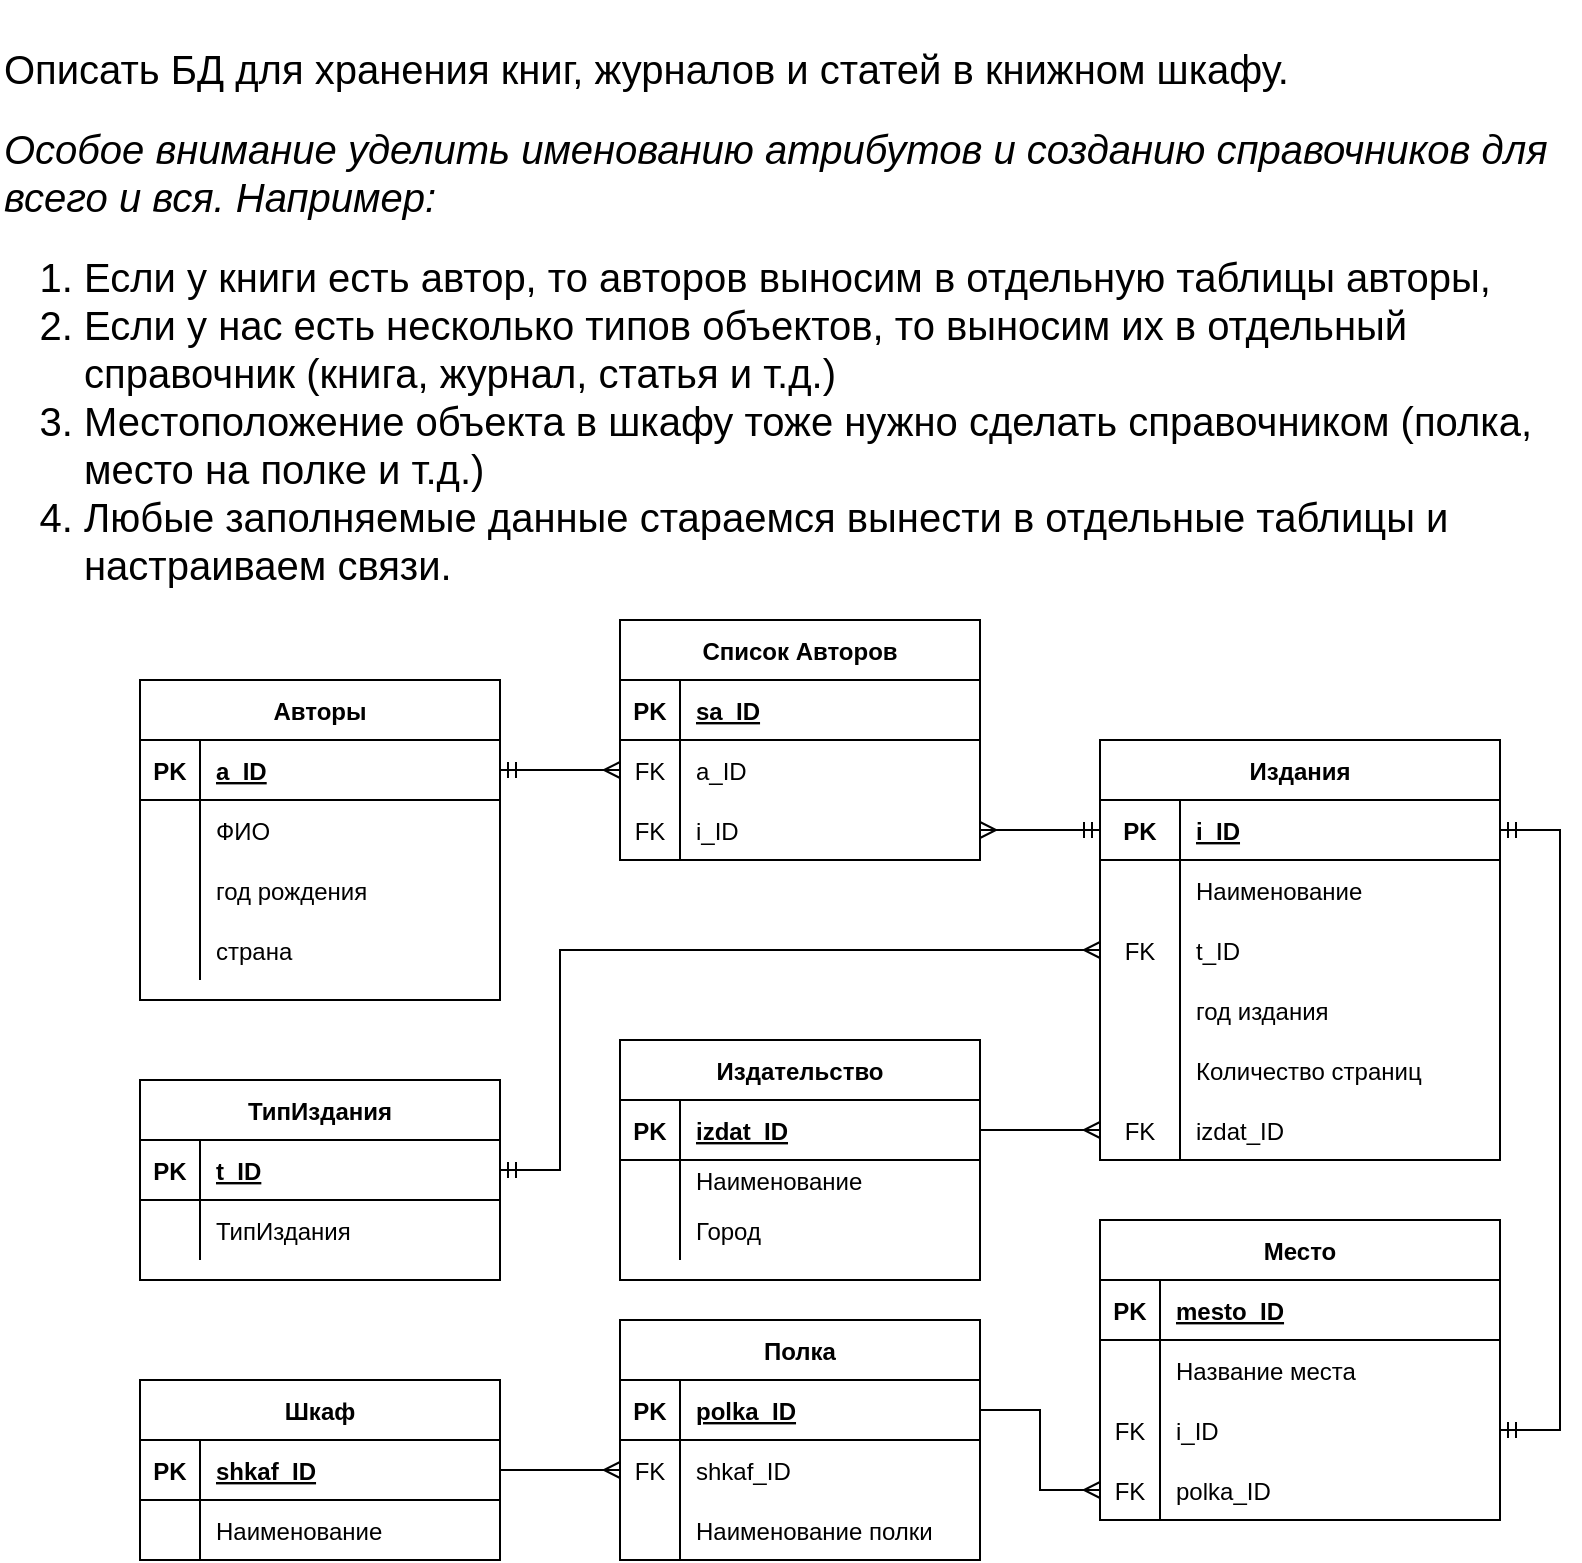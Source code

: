 <mxfile version="16.5.6" type="github">
  <diagram id="j8CIQsEJdlYem7MwbMkq" name="Page-1">
    <mxGraphModel dx="1102" dy="2061" grid="1" gridSize="10" guides="1" tooltips="1" connect="1" arrows="1" fold="1" page="1" pageScale="1" pageWidth="827" pageHeight="1169" math="0" shadow="0">
      <root>
        <mxCell id="0" />
        <mxCell id="1" parent="0" />
        <mxCell id="3A7Z6xClTR3PX3HgKVJB-5" value="Авторы" style="shape=table;startSize=30;container=1;collapsible=1;childLayout=tableLayout;fixedRows=1;rowLines=0;fontStyle=1;align=center;resizeLast=1;" parent="1" vertex="1">
          <mxGeometry x="100" y="160" width="180" height="160" as="geometry" />
        </mxCell>
        <mxCell id="3A7Z6xClTR3PX3HgKVJB-6" value="" style="shape=tableRow;horizontal=0;startSize=0;swimlaneHead=0;swimlaneBody=0;fillColor=none;collapsible=0;dropTarget=0;points=[[0,0.5],[1,0.5]];portConstraint=eastwest;top=0;left=0;right=0;bottom=1;" parent="3A7Z6xClTR3PX3HgKVJB-5" vertex="1">
          <mxGeometry y="30" width="180" height="30" as="geometry" />
        </mxCell>
        <mxCell id="3A7Z6xClTR3PX3HgKVJB-7" value="PK" style="shape=partialRectangle;connectable=0;fillColor=none;top=0;left=0;bottom=0;right=0;fontStyle=1;overflow=hidden;" parent="3A7Z6xClTR3PX3HgKVJB-6" vertex="1">
          <mxGeometry width="30" height="30" as="geometry">
            <mxRectangle width="30" height="30" as="alternateBounds" />
          </mxGeometry>
        </mxCell>
        <mxCell id="3A7Z6xClTR3PX3HgKVJB-8" value="a_ID" style="shape=partialRectangle;connectable=0;fillColor=none;top=0;left=0;bottom=0;right=0;align=left;spacingLeft=6;fontStyle=5;overflow=hidden;" parent="3A7Z6xClTR3PX3HgKVJB-6" vertex="1">
          <mxGeometry x="30" width="150" height="30" as="geometry">
            <mxRectangle width="150" height="30" as="alternateBounds" />
          </mxGeometry>
        </mxCell>
        <mxCell id="3A7Z6xClTR3PX3HgKVJB-9" value="" style="shape=tableRow;horizontal=0;startSize=0;swimlaneHead=0;swimlaneBody=0;fillColor=none;collapsible=0;dropTarget=0;points=[[0,0.5],[1,0.5]];portConstraint=eastwest;top=0;left=0;right=0;bottom=0;" parent="3A7Z6xClTR3PX3HgKVJB-5" vertex="1">
          <mxGeometry y="60" width="180" height="30" as="geometry" />
        </mxCell>
        <mxCell id="3A7Z6xClTR3PX3HgKVJB-10" value="" style="shape=partialRectangle;connectable=0;fillColor=none;top=0;left=0;bottom=0;right=0;editable=1;overflow=hidden;" parent="3A7Z6xClTR3PX3HgKVJB-9" vertex="1">
          <mxGeometry width="30" height="30" as="geometry">
            <mxRectangle width="30" height="30" as="alternateBounds" />
          </mxGeometry>
        </mxCell>
        <mxCell id="3A7Z6xClTR3PX3HgKVJB-11" value="ФИО" style="shape=partialRectangle;connectable=0;fillColor=none;top=0;left=0;bottom=0;right=0;align=left;spacingLeft=6;overflow=hidden;" parent="3A7Z6xClTR3PX3HgKVJB-9" vertex="1">
          <mxGeometry x="30" width="150" height="30" as="geometry">
            <mxRectangle width="150" height="30" as="alternateBounds" />
          </mxGeometry>
        </mxCell>
        <mxCell id="3A7Z6xClTR3PX3HgKVJB-12" value="" style="shape=tableRow;horizontal=0;startSize=0;swimlaneHead=0;swimlaneBody=0;fillColor=none;collapsible=0;dropTarget=0;points=[[0,0.5],[1,0.5]];portConstraint=eastwest;top=0;left=0;right=0;bottom=0;" parent="3A7Z6xClTR3PX3HgKVJB-5" vertex="1">
          <mxGeometry y="90" width="180" height="30" as="geometry" />
        </mxCell>
        <mxCell id="3A7Z6xClTR3PX3HgKVJB-13" value="" style="shape=partialRectangle;connectable=0;fillColor=none;top=0;left=0;bottom=0;right=0;editable=1;overflow=hidden;" parent="3A7Z6xClTR3PX3HgKVJB-12" vertex="1">
          <mxGeometry width="30" height="30" as="geometry">
            <mxRectangle width="30" height="30" as="alternateBounds" />
          </mxGeometry>
        </mxCell>
        <mxCell id="3A7Z6xClTR3PX3HgKVJB-14" value="год рождения" style="shape=partialRectangle;connectable=0;fillColor=none;top=0;left=0;bottom=0;right=0;align=left;spacingLeft=6;overflow=hidden;" parent="3A7Z6xClTR3PX3HgKVJB-12" vertex="1">
          <mxGeometry x="30" width="150" height="30" as="geometry">
            <mxRectangle width="150" height="30" as="alternateBounds" />
          </mxGeometry>
        </mxCell>
        <mxCell id="3A7Z6xClTR3PX3HgKVJB-15" value="" style="shape=tableRow;horizontal=0;startSize=0;swimlaneHead=0;swimlaneBody=0;fillColor=none;collapsible=0;dropTarget=0;points=[[0,0.5],[1,0.5]];portConstraint=eastwest;top=0;left=0;right=0;bottom=0;" parent="3A7Z6xClTR3PX3HgKVJB-5" vertex="1">
          <mxGeometry y="120" width="180" height="30" as="geometry" />
        </mxCell>
        <mxCell id="3A7Z6xClTR3PX3HgKVJB-16" value="" style="shape=partialRectangle;connectable=0;fillColor=none;top=0;left=0;bottom=0;right=0;editable=1;overflow=hidden;" parent="3A7Z6xClTR3PX3HgKVJB-15" vertex="1">
          <mxGeometry width="30" height="30" as="geometry">
            <mxRectangle width="30" height="30" as="alternateBounds" />
          </mxGeometry>
        </mxCell>
        <mxCell id="3A7Z6xClTR3PX3HgKVJB-17" value="страна" style="shape=partialRectangle;connectable=0;fillColor=none;top=0;left=0;bottom=0;right=0;align=left;spacingLeft=6;overflow=hidden;" parent="3A7Z6xClTR3PX3HgKVJB-15" vertex="1">
          <mxGeometry x="30" width="150" height="30" as="geometry">
            <mxRectangle width="150" height="30" as="alternateBounds" />
          </mxGeometry>
        </mxCell>
        <mxCell id="3A7Z6xClTR3PX3HgKVJB-18" value="ТипИздания" style="shape=table;startSize=30;container=1;collapsible=1;childLayout=tableLayout;fixedRows=1;rowLines=0;fontStyle=1;align=center;resizeLast=1;" parent="1" vertex="1">
          <mxGeometry x="100" y="360" width="180" height="100" as="geometry" />
        </mxCell>
        <mxCell id="3A7Z6xClTR3PX3HgKVJB-19" value="" style="shape=tableRow;horizontal=0;startSize=0;swimlaneHead=0;swimlaneBody=0;fillColor=none;collapsible=0;dropTarget=0;points=[[0,0.5],[1,0.5]];portConstraint=eastwest;top=0;left=0;right=0;bottom=1;" parent="3A7Z6xClTR3PX3HgKVJB-18" vertex="1">
          <mxGeometry y="30" width="180" height="30" as="geometry" />
        </mxCell>
        <mxCell id="3A7Z6xClTR3PX3HgKVJB-20" value="PK" style="shape=partialRectangle;connectable=0;fillColor=none;top=0;left=0;bottom=0;right=0;fontStyle=1;overflow=hidden;" parent="3A7Z6xClTR3PX3HgKVJB-19" vertex="1">
          <mxGeometry width="30" height="30" as="geometry">
            <mxRectangle width="30" height="30" as="alternateBounds" />
          </mxGeometry>
        </mxCell>
        <mxCell id="3A7Z6xClTR3PX3HgKVJB-21" value="t_ID" style="shape=partialRectangle;connectable=0;fillColor=none;top=0;left=0;bottom=0;right=0;align=left;spacingLeft=6;fontStyle=5;overflow=hidden;" parent="3A7Z6xClTR3PX3HgKVJB-19" vertex="1">
          <mxGeometry x="30" width="150" height="30" as="geometry">
            <mxRectangle width="150" height="30" as="alternateBounds" />
          </mxGeometry>
        </mxCell>
        <mxCell id="3A7Z6xClTR3PX3HgKVJB-22" value="" style="shape=tableRow;horizontal=0;startSize=0;swimlaneHead=0;swimlaneBody=0;fillColor=none;collapsible=0;dropTarget=0;points=[[0,0.5],[1,0.5]];portConstraint=eastwest;top=0;left=0;right=0;bottom=0;" parent="3A7Z6xClTR3PX3HgKVJB-18" vertex="1">
          <mxGeometry y="60" width="180" height="30" as="geometry" />
        </mxCell>
        <mxCell id="3A7Z6xClTR3PX3HgKVJB-23" value="" style="shape=partialRectangle;connectable=0;fillColor=none;top=0;left=0;bottom=0;right=0;editable=1;overflow=hidden;" parent="3A7Z6xClTR3PX3HgKVJB-22" vertex="1">
          <mxGeometry width="30" height="30" as="geometry">
            <mxRectangle width="30" height="30" as="alternateBounds" />
          </mxGeometry>
        </mxCell>
        <mxCell id="3A7Z6xClTR3PX3HgKVJB-24" value="ТипИздания" style="shape=partialRectangle;connectable=0;fillColor=none;top=0;left=0;bottom=0;right=0;align=left;spacingLeft=6;overflow=hidden;" parent="3A7Z6xClTR3PX3HgKVJB-22" vertex="1">
          <mxGeometry x="30" width="150" height="30" as="geometry">
            <mxRectangle width="150" height="30" as="alternateBounds" />
          </mxGeometry>
        </mxCell>
        <mxCell id="3A7Z6xClTR3PX3HgKVJB-31" value="Издания" style="shape=table;startSize=30;container=1;collapsible=1;childLayout=tableLayout;fixedRows=1;rowLines=0;fontStyle=1;align=center;resizeLast=1;" parent="1" vertex="1">
          <mxGeometry x="580" y="190" width="200" height="210" as="geometry" />
        </mxCell>
        <mxCell id="3A7Z6xClTR3PX3HgKVJB-32" value="" style="shape=tableRow;horizontal=0;startSize=0;swimlaneHead=0;swimlaneBody=0;fillColor=none;collapsible=0;dropTarget=0;points=[[0,0.5],[1,0.5]];portConstraint=eastwest;top=0;left=0;right=0;bottom=1;" parent="3A7Z6xClTR3PX3HgKVJB-31" vertex="1">
          <mxGeometry y="30" width="200" height="30" as="geometry" />
        </mxCell>
        <mxCell id="3A7Z6xClTR3PX3HgKVJB-33" value="PK" style="shape=partialRectangle;connectable=0;fillColor=none;top=0;left=0;bottom=0;right=0;fontStyle=1;overflow=hidden;" parent="3A7Z6xClTR3PX3HgKVJB-32" vertex="1">
          <mxGeometry width="40" height="30" as="geometry">
            <mxRectangle width="40" height="30" as="alternateBounds" />
          </mxGeometry>
        </mxCell>
        <mxCell id="3A7Z6xClTR3PX3HgKVJB-34" value="i_ID" style="shape=partialRectangle;connectable=0;fillColor=none;top=0;left=0;bottom=0;right=0;align=left;spacingLeft=6;fontStyle=5;overflow=hidden;" parent="3A7Z6xClTR3PX3HgKVJB-32" vertex="1">
          <mxGeometry x="40" width="160" height="30" as="geometry">
            <mxRectangle width="160" height="30" as="alternateBounds" />
          </mxGeometry>
        </mxCell>
        <mxCell id="3A7Z6xClTR3PX3HgKVJB-35" value="" style="shape=tableRow;horizontal=0;startSize=0;swimlaneHead=0;swimlaneBody=0;fillColor=none;collapsible=0;dropTarget=0;points=[[0,0.5],[1,0.5]];portConstraint=eastwest;top=0;left=0;right=0;bottom=0;" parent="3A7Z6xClTR3PX3HgKVJB-31" vertex="1">
          <mxGeometry y="60" width="200" height="30" as="geometry" />
        </mxCell>
        <mxCell id="3A7Z6xClTR3PX3HgKVJB-36" value="" style="shape=partialRectangle;connectable=0;fillColor=none;top=0;left=0;bottom=0;right=0;editable=1;overflow=hidden;" parent="3A7Z6xClTR3PX3HgKVJB-35" vertex="1">
          <mxGeometry width="40" height="30" as="geometry">
            <mxRectangle width="40" height="30" as="alternateBounds" />
          </mxGeometry>
        </mxCell>
        <mxCell id="3A7Z6xClTR3PX3HgKVJB-37" value="Наименование" style="shape=partialRectangle;connectable=0;fillColor=none;top=0;left=0;bottom=0;right=0;align=left;spacingLeft=6;overflow=hidden;" parent="3A7Z6xClTR3PX3HgKVJB-35" vertex="1">
          <mxGeometry x="40" width="160" height="30" as="geometry">
            <mxRectangle width="160" height="30" as="alternateBounds" />
          </mxGeometry>
        </mxCell>
        <mxCell id="3A7Z6xClTR3PX3HgKVJB-45" value="" style="shape=tableRow;horizontal=0;startSize=0;swimlaneHead=0;swimlaneBody=0;fillColor=none;collapsible=0;dropTarget=0;points=[[0,0.5],[1,0.5]];portConstraint=eastwest;top=0;left=0;right=0;bottom=0;" parent="3A7Z6xClTR3PX3HgKVJB-31" vertex="1">
          <mxGeometry y="90" width="200" height="30" as="geometry" />
        </mxCell>
        <mxCell id="3A7Z6xClTR3PX3HgKVJB-46" value="FK" style="shape=partialRectangle;connectable=0;fillColor=none;top=0;left=0;bottom=0;right=0;fontStyle=0;overflow=hidden;" parent="3A7Z6xClTR3PX3HgKVJB-45" vertex="1">
          <mxGeometry width="40" height="30" as="geometry">
            <mxRectangle width="40" height="30" as="alternateBounds" />
          </mxGeometry>
        </mxCell>
        <mxCell id="3A7Z6xClTR3PX3HgKVJB-47" value="t_ID" style="shape=partialRectangle;connectable=0;fillColor=none;top=0;left=0;bottom=0;right=0;align=left;spacingLeft=6;fontStyle=0;overflow=hidden;" parent="3A7Z6xClTR3PX3HgKVJB-45" vertex="1">
          <mxGeometry x="40" width="160" height="30" as="geometry">
            <mxRectangle width="160" height="30" as="alternateBounds" />
          </mxGeometry>
        </mxCell>
        <mxCell id="3A7Z6xClTR3PX3HgKVJB-71" value="" style="shape=tableRow;horizontal=0;startSize=0;swimlaneHead=0;swimlaneBody=0;fillColor=none;collapsible=0;dropTarget=0;points=[[0,0.5],[1,0.5]];portConstraint=eastwest;top=0;left=0;right=0;bottom=0;" parent="3A7Z6xClTR3PX3HgKVJB-31" vertex="1">
          <mxGeometry y="120" width="200" height="30" as="geometry" />
        </mxCell>
        <mxCell id="3A7Z6xClTR3PX3HgKVJB-72" value="" style="shape=partialRectangle;connectable=0;fillColor=none;top=0;left=0;bottom=0;right=0;editable=1;overflow=hidden;" parent="3A7Z6xClTR3PX3HgKVJB-71" vertex="1">
          <mxGeometry width="40" height="30" as="geometry">
            <mxRectangle width="40" height="30" as="alternateBounds" />
          </mxGeometry>
        </mxCell>
        <mxCell id="3A7Z6xClTR3PX3HgKVJB-73" value="год издания" style="shape=partialRectangle;connectable=0;fillColor=none;top=0;left=0;bottom=0;right=0;align=left;spacingLeft=6;overflow=hidden;" parent="3A7Z6xClTR3PX3HgKVJB-71" vertex="1">
          <mxGeometry x="40" width="160" height="30" as="geometry">
            <mxRectangle width="160" height="30" as="alternateBounds" />
          </mxGeometry>
        </mxCell>
        <mxCell id="3A7Z6xClTR3PX3HgKVJB-90" value="" style="shape=tableRow;horizontal=0;startSize=0;swimlaneHead=0;swimlaneBody=0;fillColor=none;collapsible=0;dropTarget=0;points=[[0,0.5],[1,0.5]];portConstraint=eastwest;top=0;left=0;right=0;bottom=0;" parent="3A7Z6xClTR3PX3HgKVJB-31" vertex="1">
          <mxGeometry y="150" width="200" height="30" as="geometry" />
        </mxCell>
        <mxCell id="3A7Z6xClTR3PX3HgKVJB-91" value="" style="shape=partialRectangle;connectable=0;fillColor=none;top=0;left=0;bottom=0;right=0;editable=1;overflow=hidden;" parent="3A7Z6xClTR3PX3HgKVJB-90" vertex="1">
          <mxGeometry width="40" height="30" as="geometry">
            <mxRectangle width="40" height="30" as="alternateBounds" />
          </mxGeometry>
        </mxCell>
        <mxCell id="3A7Z6xClTR3PX3HgKVJB-92" value="Количество страниц" style="shape=partialRectangle;connectable=0;fillColor=none;top=0;left=0;bottom=0;right=0;align=left;spacingLeft=6;overflow=hidden;" parent="3A7Z6xClTR3PX3HgKVJB-90" vertex="1">
          <mxGeometry x="40" width="160" height="30" as="geometry">
            <mxRectangle width="160" height="30" as="alternateBounds" />
          </mxGeometry>
        </mxCell>
        <mxCell id="3A7Z6xClTR3PX3HgKVJB-87" value="" style="shape=tableRow;horizontal=0;startSize=0;swimlaneHead=0;swimlaneBody=0;fillColor=none;collapsible=0;dropTarget=0;points=[[0,0.5],[1,0.5]];portConstraint=eastwest;top=0;left=0;right=0;bottom=0;" parent="3A7Z6xClTR3PX3HgKVJB-31" vertex="1">
          <mxGeometry y="180" width="200" height="30" as="geometry" />
        </mxCell>
        <mxCell id="3A7Z6xClTR3PX3HgKVJB-88" value="FK" style="shape=partialRectangle;connectable=0;fillColor=none;top=0;left=0;bottom=0;right=0;fontStyle=0;overflow=hidden;" parent="3A7Z6xClTR3PX3HgKVJB-87" vertex="1">
          <mxGeometry width="40" height="30" as="geometry">
            <mxRectangle width="40" height="30" as="alternateBounds" />
          </mxGeometry>
        </mxCell>
        <mxCell id="3A7Z6xClTR3PX3HgKVJB-89" value="izdat_ID" style="shape=partialRectangle;connectable=0;fillColor=none;top=0;left=0;bottom=0;right=0;align=left;spacingLeft=6;fontStyle=0;overflow=hidden;" parent="3A7Z6xClTR3PX3HgKVJB-87" vertex="1">
          <mxGeometry x="40" width="160" height="30" as="geometry">
            <mxRectangle width="160" height="30" as="alternateBounds" />
          </mxGeometry>
        </mxCell>
        <mxCell id="3A7Z6xClTR3PX3HgKVJB-48" value="Список Авторов" style="shape=table;startSize=30;container=1;collapsible=1;childLayout=tableLayout;fixedRows=1;rowLines=0;fontStyle=1;align=center;resizeLast=1;" parent="1" vertex="1">
          <mxGeometry x="340" y="130" width="180" height="120" as="geometry" />
        </mxCell>
        <mxCell id="3A7Z6xClTR3PX3HgKVJB-49" value="" style="shape=tableRow;horizontal=0;startSize=0;swimlaneHead=0;swimlaneBody=0;fillColor=none;collapsible=0;dropTarget=0;points=[[0,0.5],[1,0.5]];portConstraint=eastwest;top=0;left=0;right=0;bottom=1;" parent="3A7Z6xClTR3PX3HgKVJB-48" vertex="1">
          <mxGeometry y="30" width="180" height="30" as="geometry" />
        </mxCell>
        <mxCell id="3A7Z6xClTR3PX3HgKVJB-50" value="PK" style="shape=partialRectangle;connectable=0;fillColor=none;top=0;left=0;bottom=0;right=0;fontStyle=1;overflow=hidden;" parent="3A7Z6xClTR3PX3HgKVJB-49" vertex="1">
          <mxGeometry width="30" height="30" as="geometry">
            <mxRectangle width="30" height="30" as="alternateBounds" />
          </mxGeometry>
        </mxCell>
        <mxCell id="3A7Z6xClTR3PX3HgKVJB-51" value="sa_ID" style="shape=partialRectangle;connectable=0;fillColor=none;top=0;left=0;bottom=0;right=0;align=left;spacingLeft=6;fontStyle=5;overflow=hidden;" parent="3A7Z6xClTR3PX3HgKVJB-49" vertex="1">
          <mxGeometry x="30" width="150" height="30" as="geometry">
            <mxRectangle width="150" height="30" as="alternateBounds" />
          </mxGeometry>
        </mxCell>
        <mxCell id="3A7Z6xClTR3PX3HgKVJB-64" value="" style="shape=tableRow;horizontal=0;startSize=0;swimlaneHead=0;swimlaneBody=0;fillColor=none;collapsible=0;dropTarget=0;points=[[0,0.5],[1,0.5]];portConstraint=eastwest;top=0;left=0;right=0;bottom=0;" parent="3A7Z6xClTR3PX3HgKVJB-48" vertex="1">
          <mxGeometry y="60" width="180" height="30" as="geometry" />
        </mxCell>
        <mxCell id="3A7Z6xClTR3PX3HgKVJB-65" value="FK" style="shape=partialRectangle;connectable=0;fillColor=none;top=0;left=0;bottom=0;right=0;fontStyle=0;overflow=hidden;" parent="3A7Z6xClTR3PX3HgKVJB-64" vertex="1">
          <mxGeometry width="30" height="30" as="geometry">
            <mxRectangle width="30" height="30" as="alternateBounds" />
          </mxGeometry>
        </mxCell>
        <mxCell id="3A7Z6xClTR3PX3HgKVJB-66" value="a_ID" style="shape=partialRectangle;connectable=0;fillColor=none;top=0;left=0;bottom=0;right=0;align=left;spacingLeft=6;fontStyle=0;overflow=hidden;" parent="3A7Z6xClTR3PX3HgKVJB-64" vertex="1">
          <mxGeometry x="30" width="150" height="30" as="geometry">
            <mxRectangle width="150" height="30" as="alternateBounds" />
          </mxGeometry>
        </mxCell>
        <mxCell id="3A7Z6xClTR3PX3HgKVJB-67" value="" style="shape=tableRow;horizontal=0;startSize=0;swimlaneHead=0;swimlaneBody=0;fillColor=none;collapsible=0;dropTarget=0;points=[[0,0.5],[1,0.5]];portConstraint=eastwest;top=0;left=0;right=0;bottom=0;" parent="3A7Z6xClTR3PX3HgKVJB-48" vertex="1">
          <mxGeometry y="90" width="180" height="30" as="geometry" />
        </mxCell>
        <mxCell id="3A7Z6xClTR3PX3HgKVJB-68" value="FK" style="shape=partialRectangle;connectable=0;fillColor=none;top=0;left=0;bottom=0;right=0;fontStyle=0;overflow=hidden;" parent="3A7Z6xClTR3PX3HgKVJB-67" vertex="1">
          <mxGeometry width="30" height="30" as="geometry">
            <mxRectangle width="30" height="30" as="alternateBounds" />
          </mxGeometry>
        </mxCell>
        <mxCell id="3A7Z6xClTR3PX3HgKVJB-69" value="i_ID" style="shape=partialRectangle;connectable=0;fillColor=none;top=0;left=0;bottom=0;right=0;align=left;spacingLeft=6;fontStyle=0;overflow=hidden;" parent="3A7Z6xClTR3PX3HgKVJB-67" vertex="1">
          <mxGeometry x="30" width="150" height="30" as="geometry">
            <mxRectangle width="150" height="30" as="alternateBounds" />
          </mxGeometry>
        </mxCell>
        <mxCell id="3A7Z6xClTR3PX3HgKVJB-74" value="Издательство" style="shape=table;startSize=30;container=1;collapsible=1;childLayout=tableLayout;fixedRows=1;rowLines=0;fontStyle=1;align=center;resizeLast=1;" parent="1" vertex="1">
          <mxGeometry x="340" y="340" width="180" height="120" as="geometry" />
        </mxCell>
        <mxCell id="3A7Z6xClTR3PX3HgKVJB-75" value="" style="shape=tableRow;horizontal=0;startSize=0;swimlaneHead=0;swimlaneBody=0;fillColor=none;collapsible=0;dropTarget=0;points=[[0,0.5],[1,0.5]];portConstraint=eastwest;top=0;left=0;right=0;bottom=1;" parent="3A7Z6xClTR3PX3HgKVJB-74" vertex="1">
          <mxGeometry y="30" width="180" height="30" as="geometry" />
        </mxCell>
        <mxCell id="3A7Z6xClTR3PX3HgKVJB-76" value="PK" style="shape=partialRectangle;connectable=0;fillColor=none;top=0;left=0;bottom=0;right=0;fontStyle=1;overflow=hidden;" parent="3A7Z6xClTR3PX3HgKVJB-75" vertex="1">
          <mxGeometry width="30" height="30" as="geometry">
            <mxRectangle width="30" height="30" as="alternateBounds" />
          </mxGeometry>
        </mxCell>
        <mxCell id="3A7Z6xClTR3PX3HgKVJB-77" value="izdat_ID" style="shape=partialRectangle;connectable=0;fillColor=none;top=0;left=0;bottom=0;right=0;align=left;spacingLeft=6;fontStyle=5;overflow=hidden;" parent="3A7Z6xClTR3PX3HgKVJB-75" vertex="1">
          <mxGeometry x="30" width="150" height="30" as="geometry">
            <mxRectangle width="150" height="30" as="alternateBounds" />
          </mxGeometry>
        </mxCell>
        <mxCell id="3A7Z6xClTR3PX3HgKVJB-78" value="" style="shape=tableRow;horizontal=0;startSize=0;swimlaneHead=0;swimlaneBody=0;fillColor=none;collapsible=0;dropTarget=0;points=[[0,0.5],[1,0.5]];portConstraint=eastwest;top=0;left=0;right=0;bottom=0;" parent="3A7Z6xClTR3PX3HgKVJB-74" vertex="1">
          <mxGeometry y="60" width="180" height="20" as="geometry" />
        </mxCell>
        <mxCell id="3A7Z6xClTR3PX3HgKVJB-79" value="" style="shape=partialRectangle;connectable=0;fillColor=none;top=0;left=0;bottom=0;right=0;editable=1;overflow=hidden;" parent="3A7Z6xClTR3PX3HgKVJB-78" vertex="1">
          <mxGeometry width="30" height="20" as="geometry">
            <mxRectangle width="30" height="20" as="alternateBounds" />
          </mxGeometry>
        </mxCell>
        <mxCell id="3A7Z6xClTR3PX3HgKVJB-80" value="Наименование" style="shape=partialRectangle;connectable=0;fillColor=none;top=0;left=0;bottom=0;right=0;align=left;spacingLeft=6;overflow=hidden;" parent="3A7Z6xClTR3PX3HgKVJB-78" vertex="1">
          <mxGeometry x="30" width="150" height="20" as="geometry">
            <mxRectangle width="150" height="20" as="alternateBounds" />
          </mxGeometry>
        </mxCell>
        <mxCell id="3A7Z6xClTR3PX3HgKVJB-81" value="" style="shape=tableRow;horizontal=0;startSize=0;swimlaneHead=0;swimlaneBody=0;fillColor=none;collapsible=0;dropTarget=0;points=[[0,0.5],[1,0.5]];portConstraint=eastwest;top=0;left=0;right=0;bottom=0;" parent="3A7Z6xClTR3PX3HgKVJB-74" vertex="1">
          <mxGeometry y="80" width="180" height="30" as="geometry" />
        </mxCell>
        <mxCell id="3A7Z6xClTR3PX3HgKVJB-82" value="" style="shape=partialRectangle;connectable=0;fillColor=none;top=0;left=0;bottom=0;right=0;editable=1;overflow=hidden;" parent="3A7Z6xClTR3PX3HgKVJB-81" vertex="1">
          <mxGeometry width="30" height="30" as="geometry">
            <mxRectangle width="30" height="30" as="alternateBounds" />
          </mxGeometry>
        </mxCell>
        <mxCell id="3A7Z6xClTR3PX3HgKVJB-83" value="Город" style="shape=partialRectangle;connectable=0;fillColor=none;top=0;left=0;bottom=0;right=0;align=left;spacingLeft=6;overflow=hidden;" parent="3A7Z6xClTR3PX3HgKVJB-81" vertex="1">
          <mxGeometry x="30" width="150" height="30" as="geometry">
            <mxRectangle width="150" height="30" as="alternateBounds" />
          </mxGeometry>
        </mxCell>
        <mxCell id="3A7Z6xClTR3PX3HgKVJB-97" value="" style="edgeStyle=entityRelationEdgeStyle;fontSize=12;html=1;endArrow=ERmandOne;rounded=0;entryX=0;entryY=0.5;entryDx=0;entryDy=0;exitX=1;exitY=0.5;exitDx=0;exitDy=0;endFill=0;startArrow=ERmany;startFill=0;" parent="1" source="3A7Z6xClTR3PX3HgKVJB-67" target="3A7Z6xClTR3PX3HgKVJB-32" edge="1">
          <mxGeometry width="100" height="100" relative="1" as="geometry">
            <mxPoint x="400" y="450" as="sourcePoint" />
            <mxPoint x="580" y="250" as="targetPoint" />
          </mxGeometry>
        </mxCell>
        <mxCell id="3A7Z6xClTR3PX3HgKVJB-99" value="" style="edgeStyle=entityRelationEdgeStyle;fontSize=12;html=1;endArrow=ERmany;endFill=0;rounded=0;exitX=1;exitY=0.5;exitDx=0;exitDy=0;entryX=0;entryY=0.5;entryDx=0;entryDy=0;" parent="1" source="3A7Z6xClTR3PX3HgKVJB-75" target="3A7Z6xClTR3PX3HgKVJB-87" edge="1">
          <mxGeometry width="100" height="100" relative="1" as="geometry">
            <mxPoint x="600" y="350" as="sourcePoint" />
            <mxPoint x="560" y="250" as="targetPoint" />
          </mxGeometry>
        </mxCell>
        <mxCell id="3A7Z6xClTR3PX3HgKVJB-101" value="Шкаф" style="shape=table;startSize=30;container=1;collapsible=1;childLayout=tableLayout;fixedRows=1;rowLines=0;fontStyle=1;align=center;resizeLast=1;" parent="1" vertex="1">
          <mxGeometry x="100" y="510" width="180" height="90" as="geometry" />
        </mxCell>
        <mxCell id="3A7Z6xClTR3PX3HgKVJB-102" value="" style="shape=tableRow;horizontal=0;startSize=0;swimlaneHead=0;swimlaneBody=0;fillColor=none;collapsible=0;dropTarget=0;points=[[0,0.5],[1,0.5]];portConstraint=eastwest;top=0;left=0;right=0;bottom=1;" parent="3A7Z6xClTR3PX3HgKVJB-101" vertex="1">
          <mxGeometry y="30" width="180" height="30" as="geometry" />
        </mxCell>
        <mxCell id="3A7Z6xClTR3PX3HgKVJB-103" value="PK" style="shape=partialRectangle;connectable=0;fillColor=none;top=0;left=0;bottom=0;right=0;fontStyle=1;overflow=hidden;" parent="3A7Z6xClTR3PX3HgKVJB-102" vertex="1">
          <mxGeometry width="30" height="30" as="geometry">
            <mxRectangle width="30" height="30" as="alternateBounds" />
          </mxGeometry>
        </mxCell>
        <mxCell id="3A7Z6xClTR3PX3HgKVJB-104" value="shkaf_ID" style="shape=partialRectangle;connectable=0;fillColor=none;top=0;left=0;bottom=0;right=0;align=left;spacingLeft=6;fontStyle=5;overflow=hidden;" parent="3A7Z6xClTR3PX3HgKVJB-102" vertex="1">
          <mxGeometry x="30" width="150" height="30" as="geometry">
            <mxRectangle width="150" height="30" as="alternateBounds" />
          </mxGeometry>
        </mxCell>
        <mxCell id="3A7Z6xClTR3PX3HgKVJB-180" value="" style="shape=tableRow;horizontal=0;startSize=0;swimlaneHead=0;swimlaneBody=0;fillColor=none;collapsible=0;dropTarget=0;points=[[0,0.5],[1,0.5]];portConstraint=eastwest;top=0;left=0;right=0;bottom=0;" parent="3A7Z6xClTR3PX3HgKVJB-101" vertex="1">
          <mxGeometry y="60" width="180" height="30" as="geometry" />
        </mxCell>
        <mxCell id="3A7Z6xClTR3PX3HgKVJB-181" value="" style="shape=partialRectangle;connectable=0;fillColor=none;top=0;left=0;bottom=0;right=0;editable=1;overflow=hidden;" parent="3A7Z6xClTR3PX3HgKVJB-180" vertex="1">
          <mxGeometry width="30" height="30" as="geometry">
            <mxRectangle width="30" height="30" as="alternateBounds" />
          </mxGeometry>
        </mxCell>
        <mxCell id="3A7Z6xClTR3PX3HgKVJB-182" value="Наименование" style="shape=partialRectangle;connectable=0;fillColor=none;top=0;left=0;bottom=0;right=0;align=left;spacingLeft=6;overflow=hidden;" parent="3A7Z6xClTR3PX3HgKVJB-180" vertex="1">
          <mxGeometry x="30" width="150" height="30" as="geometry">
            <mxRectangle width="150" height="30" as="alternateBounds" />
          </mxGeometry>
        </mxCell>
        <mxCell id="3A7Z6xClTR3PX3HgKVJB-121" value="Полка" style="shape=table;startSize=30;container=1;collapsible=1;childLayout=tableLayout;fixedRows=1;rowLines=0;fontStyle=1;align=center;resizeLast=1;" parent="1" vertex="1">
          <mxGeometry x="340" y="480" width="180" height="120" as="geometry" />
        </mxCell>
        <mxCell id="3A7Z6xClTR3PX3HgKVJB-122" value="" style="shape=tableRow;horizontal=0;startSize=0;swimlaneHead=0;swimlaneBody=0;fillColor=none;collapsible=0;dropTarget=0;points=[[0,0.5],[1,0.5]];portConstraint=eastwest;top=0;left=0;right=0;bottom=1;" parent="3A7Z6xClTR3PX3HgKVJB-121" vertex="1">
          <mxGeometry y="30" width="180" height="30" as="geometry" />
        </mxCell>
        <mxCell id="3A7Z6xClTR3PX3HgKVJB-123" value="PK" style="shape=partialRectangle;connectable=0;fillColor=none;top=0;left=0;bottom=0;right=0;fontStyle=1;overflow=hidden;" parent="3A7Z6xClTR3PX3HgKVJB-122" vertex="1">
          <mxGeometry width="30" height="30" as="geometry">
            <mxRectangle width="30" height="30" as="alternateBounds" />
          </mxGeometry>
        </mxCell>
        <mxCell id="3A7Z6xClTR3PX3HgKVJB-124" value="polka_ID" style="shape=partialRectangle;connectable=0;fillColor=none;top=0;left=0;bottom=0;right=0;align=left;spacingLeft=6;fontStyle=5;overflow=hidden;" parent="3A7Z6xClTR3PX3HgKVJB-122" vertex="1">
          <mxGeometry x="30" width="150" height="30" as="geometry">
            <mxRectangle width="150" height="30" as="alternateBounds" />
          </mxGeometry>
        </mxCell>
        <mxCell id="3A7Z6xClTR3PX3HgKVJB-172" value="" style="shape=tableRow;horizontal=0;startSize=0;swimlaneHead=0;swimlaneBody=0;fillColor=none;collapsible=0;dropTarget=0;points=[[0,0.5],[1,0.5]];portConstraint=eastwest;top=0;left=0;right=0;bottom=0;" parent="3A7Z6xClTR3PX3HgKVJB-121" vertex="1">
          <mxGeometry y="60" width="180" height="30" as="geometry" />
        </mxCell>
        <mxCell id="3A7Z6xClTR3PX3HgKVJB-173" value="FK" style="shape=partialRectangle;connectable=0;fillColor=none;top=0;left=0;bottom=0;right=0;fontStyle=0;overflow=hidden;" parent="3A7Z6xClTR3PX3HgKVJB-172" vertex="1">
          <mxGeometry width="30" height="30" as="geometry">
            <mxRectangle width="30" height="30" as="alternateBounds" />
          </mxGeometry>
        </mxCell>
        <mxCell id="3A7Z6xClTR3PX3HgKVJB-174" value="shkaf_ID" style="shape=partialRectangle;connectable=0;fillColor=none;top=0;left=0;bottom=0;right=0;align=left;spacingLeft=6;fontStyle=0;overflow=hidden;" parent="3A7Z6xClTR3PX3HgKVJB-172" vertex="1">
          <mxGeometry x="30" width="150" height="30" as="geometry">
            <mxRectangle width="150" height="30" as="alternateBounds" />
          </mxGeometry>
        </mxCell>
        <mxCell id="3A7Z6xClTR3PX3HgKVJB-164" value="" style="shape=tableRow;horizontal=0;startSize=0;swimlaneHead=0;swimlaneBody=0;fillColor=none;collapsible=0;dropTarget=0;points=[[0,0.5],[1,0.5]];portConstraint=eastwest;top=0;left=0;right=0;bottom=0;" parent="3A7Z6xClTR3PX3HgKVJB-121" vertex="1">
          <mxGeometry y="90" width="180" height="30" as="geometry" />
        </mxCell>
        <mxCell id="3A7Z6xClTR3PX3HgKVJB-165" value="" style="shape=partialRectangle;connectable=0;fillColor=none;top=0;left=0;bottom=0;right=0;editable=1;overflow=hidden;" parent="3A7Z6xClTR3PX3HgKVJB-164" vertex="1">
          <mxGeometry width="30" height="30" as="geometry">
            <mxRectangle width="30" height="30" as="alternateBounds" />
          </mxGeometry>
        </mxCell>
        <mxCell id="3A7Z6xClTR3PX3HgKVJB-166" value="Наименование полки" style="shape=partialRectangle;connectable=0;fillColor=none;top=0;left=0;bottom=0;right=0;align=left;spacingLeft=6;overflow=hidden;" parent="3A7Z6xClTR3PX3HgKVJB-164" vertex="1">
          <mxGeometry x="30" width="150" height="30" as="geometry">
            <mxRectangle width="150" height="30" as="alternateBounds" />
          </mxGeometry>
        </mxCell>
        <mxCell id="3A7Z6xClTR3PX3HgKVJB-150" value="Место" style="shape=table;startSize=30;container=1;collapsible=1;childLayout=tableLayout;fixedRows=1;rowLines=0;fontStyle=1;align=center;resizeLast=1;" parent="1" vertex="1">
          <mxGeometry x="580" y="430" width="200" height="150" as="geometry" />
        </mxCell>
        <mxCell id="3A7Z6xClTR3PX3HgKVJB-151" value="" style="shape=tableRow;horizontal=0;startSize=0;swimlaneHead=0;swimlaneBody=0;fillColor=none;collapsible=0;dropTarget=0;points=[[0,0.5],[1,0.5]];portConstraint=eastwest;top=0;left=0;right=0;bottom=1;" parent="3A7Z6xClTR3PX3HgKVJB-150" vertex="1">
          <mxGeometry y="30" width="200" height="30" as="geometry" />
        </mxCell>
        <mxCell id="3A7Z6xClTR3PX3HgKVJB-152" value="PK" style="shape=partialRectangle;connectable=0;fillColor=none;top=0;left=0;bottom=0;right=0;fontStyle=1;overflow=hidden;" parent="3A7Z6xClTR3PX3HgKVJB-151" vertex="1">
          <mxGeometry width="30" height="30" as="geometry">
            <mxRectangle width="30" height="30" as="alternateBounds" />
          </mxGeometry>
        </mxCell>
        <mxCell id="3A7Z6xClTR3PX3HgKVJB-153" value="mesto_ID" style="shape=partialRectangle;connectable=0;fillColor=none;top=0;left=0;bottom=0;right=0;align=left;spacingLeft=6;fontStyle=5;overflow=hidden;" parent="3A7Z6xClTR3PX3HgKVJB-151" vertex="1">
          <mxGeometry x="30" width="170" height="30" as="geometry">
            <mxRectangle width="170" height="30" as="alternateBounds" />
          </mxGeometry>
        </mxCell>
        <mxCell id="3A7Z6xClTR3PX3HgKVJB-154" value="" style="shape=tableRow;horizontal=0;startSize=0;swimlaneHead=0;swimlaneBody=0;fillColor=none;collapsible=0;dropTarget=0;points=[[0,0.5],[1,0.5]];portConstraint=eastwest;top=0;left=0;right=0;bottom=0;" parent="3A7Z6xClTR3PX3HgKVJB-150" vertex="1">
          <mxGeometry y="60" width="200" height="30" as="geometry" />
        </mxCell>
        <mxCell id="3A7Z6xClTR3PX3HgKVJB-155" value="" style="shape=partialRectangle;connectable=0;fillColor=none;top=0;left=0;bottom=0;right=0;editable=1;overflow=hidden;" parent="3A7Z6xClTR3PX3HgKVJB-154" vertex="1">
          <mxGeometry width="30" height="30" as="geometry">
            <mxRectangle width="30" height="30" as="alternateBounds" />
          </mxGeometry>
        </mxCell>
        <mxCell id="3A7Z6xClTR3PX3HgKVJB-156" value="Название места" style="shape=partialRectangle;connectable=0;fillColor=none;top=0;left=0;bottom=0;right=0;align=left;spacingLeft=6;overflow=hidden;" parent="3A7Z6xClTR3PX3HgKVJB-154" vertex="1">
          <mxGeometry x="30" width="170" height="30" as="geometry">
            <mxRectangle width="170" height="30" as="alternateBounds" />
          </mxGeometry>
        </mxCell>
        <mxCell id="3A7Z6xClTR3PX3HgKVJB-167" value="" style="shape=tableRow;horizontal=0;startSize=0;swimlaneHead=0;swimlaneBody=0;fillColor=none;collapsible=0;dropTarget=0;points=[[0,0.5],[1,0.5]];portConstraint=eastwest;top=0;left=0;right=0;bottom=0;" parent="3A7Z6xClTR3PX3HgKVJB-150" vertex="1">
          <mxGeometry y="90" width="200" height="30" as="geometry" />
        </mxCell>
        <mxCell id="3A7Z6xClTR3PX3HgKVJB-168" value="FK" style="shape=partialRectangle;connectable=0;fillColor=none;top=0;left=0;bottom=0;right=0;fontStyle=0;overflow=hidden;" parent="3A7Z6xClTR3PX3HgKVJB-167" vertex="1">
          <mxGeometry width="30" height="30" as="geometry">
            <mxRectangle width="30" height="30" as="alternateBounds" />
          </mxGeometry>
        </mxCell>
        <mxCell id="3A7Z6xClTR3PX3HgKVJB-169" value="i_ID" style="shape=partialRectangle;connectable=0;fillColor=none;top=0;left=0;bottom=0;right=0;align=left;spacingLeft=6;fontStyle=0;overflow=hidden;" parent="3A7Z6xClTR3PX3HgKVJB-167" vertex="1">
          <mxGeometry x="30" width="170" height="30" as="geometry">
            <mxRectangle width="170" height="30" as="alternateBounds" />
          </mxGeometry>
        </mxCell>
        <mxCell id="3A7Z6xClTR3PX3HgKVJB-176" value="" style="shape=tableRow;horizontal=0;startSize=0;swimlaneHead=0;swimlaneBody=0;fillColor=none;collapsible=0;dropTarget=0;points=[[0,0.5],[1,0.5]];portConstraint=eastwest;top=0;left=0;right=0;bottom=0;" parent="3A7Z6xClTR3PX3HgKVJB-150" vertex="1">
          <mxGeometry y="120" width="200" height="30" as="geometry" />
        </mxCell>
        <mxCell id="3A7Z6xClTR3PX3HgKVJB-177" value="FK" style="shape=partialRectangle;connectable=0;fillColor=none;top=0;left=0;bottom=0;right=0;fontStyle=0;overflow=hidden;" parent="3A7Z6xClTR3PX3HgKVJB-176" vertex="1">
          <mxGeometry width="30" height="30" as="geometry">
            <mxRectangle width="30" height="30" as="alternateBounds" />
          </mxGeometry>
        </mxCell>
        <mxCell id="3A7Z6xClTR3PX3HgKVJB-178" value="polka_ID" style="shape=partialRectangle;connectable=0;fillColor=none;top=0;left=0;bottom=0;right=0;align=left;spacingLeft=6;fontStyle=0;overflow=hidden;" parent="3A7Z6xClTR3PX3HgKVJB-176" vertex="1">
          <mxGeometry x="30" width="170" height="30" as="geometry">
            <mxRectangle width="170" height="30" as="alternateBounds" />
          </mxGeometry>
        </mxCell>
        <mxCell id="3A7Z6xClTR3PX3HgKVJB-179" value="" style="edgeStyle=entityRelationEdgeStyle;fontSize=12;html=1;endArrow=ERmany;rounded=0;exitX=1;exitY=0.5;exitDx=0;exitDy=0;entryX=0;entryY=0.5;entryDx=0;entryDy=0;endFill=0;" parent="1" source="3A7Z6xClTR3PX3HgKVJB-122" target="3A7Z6xClTR3PX3HgKVJB-176" edge="1">
          <mxGeometry width="100" height="100" relative="1" as="geometry">
            <mxPoint x="480" y="750" as="sourcePoint" />
            <mxPoint x="580" y="650" as="targetPoint" />
          </mxGeometry>
        </mxCell>
        <mxCell id="3A7Z6xClTR3PX3HgKVJB-183" value="" style="edgeStyle=entityRelationEdgeStyle;fontSize=12;html=1;endArrow=ERmany;rounded=0;entryX=0;entryY=0.5;entryDx=0;entryDy=0;exitX=1;exitY=0.5;exitDx=0;exitDy=0;endFill=0;" parent="1" source="3A7Z6xClTR3PX3HgKVJB-102" target="3A7Z6xClTR3PX3HgKVJB-172" edge="1">
          <mxGeometry width="100" height="100" relative="1" as="geometry">
            <mxPoint x="180" y="810" as="sourcePoint" />
            <mxPoint x="280" y="710" as="targetPoint" />
          </mxGeometry>
        </mxCell>
        <mxCell id="t7gyDQ2kLJTWvLcEey8a-1" style="edgeStyle=orthogonalEdgeStyle;rounded=0;orthogonalLoop=1;jettySize=auto;html=1;exitX=1;exitY=0.5;exitDx=0;exitDy=0;entryX=1;entryY=0.5;entryDx=0;entryDy=0;startArrow=ERmandOne;startFill=0;endArrow=ERmandOne;endFill=0;" edge="1" parent="1" source="3A7Z6xClTR3PX3HgKVJB-32" target="3A7Z6xClTR3PX3HgKVJB-167">
          <mxGeometry relative="1" as="geometry">
            <Array as="points">
              <mxPoint x="810" y="235" />
              <mxPoint x="810" y="535" />
            </Array>
          </mxGeometry>
        </mxCell>
        <mxCell id="t7gyDQ2kLJTWvLcEey8a-2" style="edgeStyle=orthogonalEdgeStyle;rounded=0;orthogonalLoop=1;jettySize=auto;html=1;exitX=1;exitY=0.5;exitDx=0;exitDy=0;entryX=0;entryY=0.5;entryDx=0;entryDy=0;startArrow=ERmandOne;startFill=0;endArrow=ERmany;endFill=0;" edge="1" parent="1" source="3A7Z6xClTR3PX3HgKVJB-6" target="3A7Z6xClTR3PX3HgKVJB-64">
          <mxGeometry relative="1" as="geometry" />
        </mxCell>
        <mxCell id="t7gyDQ2kLJTWvLcEey8a-5" style="edgeStyle=orthogonalEdgeStyle;rounded=0;orthogonalLoop=1;jettySize=auto;html=1;exitX=1;exitY=0.5;exitDx=0;exitDy=0;entryX=0;entryY=0.5;entryDx=0;entryDy=0;startArrow=ERmandOne;startFill=0;endArrow=ERmany;endFill=0;" edge="1" parent="1" source="3A7Z6xClTR3PX3HgKVJB-19" target="3A7Z6xClTR3PX3HgKVJB-45">
          <mxGeometry relative="1" as="geometry">
            <Array as="points">
              <mxPoint x="310" y="405" />
              <mxPoint x="310" y="295" />
            </Array>
          </mxGeometry>
        </mxCell>
        <mxCell id="t7gyDQ2kLJTWvLcEey8a-7" value="&lt;p dir=&quot;ltr&quot; style=&quot;line-height: 1.2 ; margin-top: 12pt ; margin-bottom: 12pt&quot; id=&quot;docs-internal-guid-6150c91b-7fff-c003-54f8-6dc57781d13f&quot;&gt;&lt;span style=&quot;font-size: 15pt; font-family: &amp;quot;ibm plex sans&amp;quot;, sans-serif; color: rgb(0, 0, 0); background-color: transparent; font-weight: 400; font-style: normal; font-variant: normal; text-decoration: none; vertical-align: baseline;&quot;&gt;Описать БД для хранения книг, журналов и статей в книжном шкафу.&lt;/span&gt;&lt;/p&gt;&lt;p dir=&quot;ltr&quot; style=&quot;line-height: 1.2 ; margin-top: 12pt ; margin-bottom: 12pt&quot;&gt;&lt;span style=&quot;font-size: 15pt; font-family: &amp;quot;ibm plex sans&amp;quot;, sans-serif; color: rgb(0, 0, 0); background-color: transparent; font-weight: 400; font-style: italic; font-variant: normal; text-decoration: none; vertical-align: baseline;&quot;&gt;Особое внимание уделить именованию атрибутов и созданию справочников для всего и вся. Например:&lt;/span&gt;&lt;/p&gt;&lt;ol style=&quot;margin-top: 0 ; margin-bottom: 0&quot;&gt;&lt;li dir=&quot;ltr&quot; style=&quot;list-style-type: decimal; font-size: 15pt; font-family: &amp;quot;ibm plex sans&amp;quot;, sans-serif; color: rgb(0, 0, 0); background-color: transparent; font-weight: 400; font-style: normal; font-variant: normal; text-decoration: none; vertical-align: baseline;&quot;&gt;&lt;p dir=&quot;ltr&quot; style=&quot;line-height: 1.2 ; margin-top: 12pt ; margin-bottom: 0pt&quot;&gt;&lt;span style=&quot;font-size: 15pt; font-family: &amp;quot;ibm plex sans&amp;quot;, sans-serif; color: rgb(0, 0, 0); background-color: transparent; font-weight: 400; font-style: normal; font-variant: normal; text-decoration: none; vertical-align: baseline;&quot;&gt;Если у книги есть автор, то авторов выносим в отдельную таблицы авторы,&lt;/span&gt;&lt;/p&gt;&lt;/li&gt;&lt;li dir=&quot;ltr&quot; style=&quot;list-style-type: decimal; font-size: 15pt; font-family: &amp;quot;ibm plex sans&amp;quot;, sans-serif; color: rgb(0, 0, 0); background-color: transparent; font-weight: 400; font-style: normal; font-variant: normal; text-decoration: none; vertical-align: baseline;&quot;&gt;&lt;p dir=&quot;ltr&quot; style=&quot;line-height: 1.2 ; margin-top: 0pt ; margin-bottom: 0pt&quot;&gt;&lt;span style=&quot;font-size: 15pt; font-family: &amp;quot;ibm plex sans&amp;quot;, sans-serif; color: rgb(0, 0, 0); background-color: transparent; font-weight: 400; font-style: normal; font-variant: normal; text-decoration: none; vertical-align: baseline;&quot;&gt;Если у нас есть несколько типов объектов, то выносим их в отдельный справочник (книга, журнал, статья и т.д.)&lt;/span&gt;&lt;/p&gt;&lt;/li&gt;&lt;li dir=&quot;ltr&quot; style=&quot;list-style-type: decimal; font-size: 15pt; font-family: &amp;quot;ibm plex sans&amp;quot;, sans-serif; color: rgb(0, 0, 0); background-color: transparent; font-weight: 400; font-style: normal; font-variant: normal; text-decoration: none; vertical-align: baseline;&quot;&gt;&lt;p dir=&quot;ltr&quot; style=&quot;line-height: 1.2 ; margin-top: 0pt ; margin-bottom: 0pt&quot;&gt;&lt;span style=&quot;font-size: 15pt; font-family: &amp;quot;ibm plex sans&amp;quot;, sans-serif; color: rgb(0, 0, 0); background-color: transparent; font-weight: 400; font-style: normal; font-variant: normal; text-decoration: none; vertical-align: baseline;&quot;&gt;Местоположение объекта в шкафу тоже нужно сделать справочником (полка, место на полке и т.д.)&lt;/span&gt;&lt;/p&gt;&lt;/li&gt;&lt;li dir=&quot;ltr&quot; style=&quot;list-style-type: decimal; font-size: 15pt; font-family: &amp;quot;ibm plex sans&amp;quot;, sans-serif; color: rgb(0, 0, 0); background-color: transparent; font-weight: 400; font-style: normal; font-variant: normal; text-decoration: none; vertical-align: baseline;&quot;&gt;&lt;p dir=&quot;ltr&quot; style=&quot;line-height: 1.2 ; margin-top: 0pt ; margin-bottom: 12pt&quot;&gt;&lt;span style=&quot;font-size: 15pt; font-family: &amp;quot;ibm plex sans&amp;quot;, sans-serif; color: rgb(0, 0, 0); background-color: transparent; font-weight: 400; font-style: normal; font-variant: normal; text-decoration: none; vertical-align: baseline;&quot;&gt;Любые заполняемые данные стараемся вынести в отдельные таблицы и настраиваем связи.&lt;/span&gt;&lt;/p&gt;&lt;/li&gt;&lt;/ol&gt;" style="text;whiteSpace=wrap;html=1;" vertex="1" parent="1">
          <mxGeometry x="30" y="-180" width="790" height="300" as="geometry" />
        </mxCell>
      </root>
    </mxGraphModel>
  </diagram>
</mxfile>
